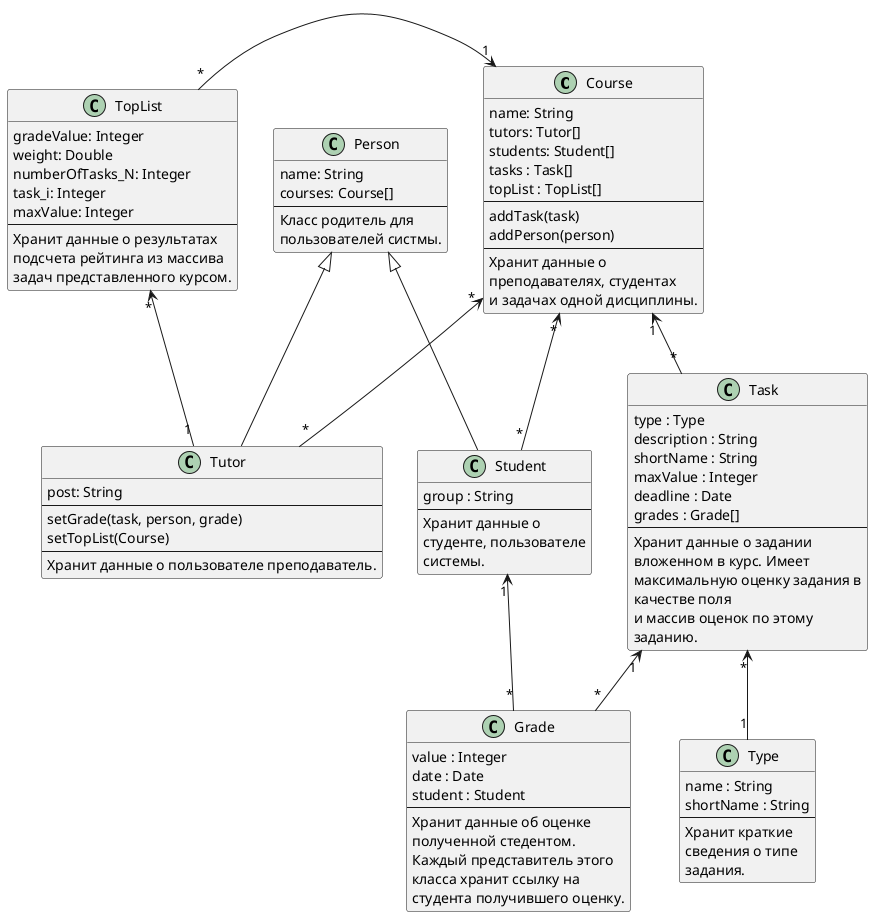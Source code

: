 @startuml classesDiagram
class  Course {
    name: String
    tutors: Tutor[]
    students: Student[]
    tasks : Task[]
    topList : TopList[]
    ---
    addTask(task)
    addPerson(person)
    ---
    Хранит данные о 
    преподавателях, студентах 
    и задачах одной дисциплины.
}
class Person{
    name: String
    courses: Course[]
    ---
    Класс родитель для
    пользователей систмы.
}
class Tutor extends Person {
    post: String    
    ---
    setGrade(task, person, grade)
    setTopList(Course)
    ---
    Хранит данные о пользователе преподаватель.
}
class Student extends Person {
    group : String
    ---
    Хранит данные о
    студенте, пользователе
    системы.
}
class Type {
    name : String
    shortName : String
    ---
    Хранит краткие
    сведения о типе
    задания.
}
class Task {
    type : Type
    description : String
    shortName : String
    maxValue : Integer
    deadline : Date
    grades : Grade[]
    ---
    Хранит данные о задании
    вложенном в курс. Имеет
    максимальную оценку задания в
    качестве поля
    и массив оценок по этому
    заданию.
}
class Grade {
    value : Integer
    date : Date
    student : Student
    ---
    Хранит данные об оценке
    полученной стедентом.
    Каждый представитель этого
    класса хранит ссылку на 
    студента получившего оценку.
}
class TopList{
    gradeValue: Integer
    weight: Double
    numberOfTasks_N: Integer
    task_i: Integer
    maxValue: Integer
    ---
    Хранит данные о результатах\nподсчета рейтинга из массива\nзадач представленного курсом.
}

Course "*" <-- "*" Tutor
Course "*" <-- "*" Student
Course "1" <-- "*" Task
Student "1" <-- "*" Grade
Task "*" <-- "1" Type
Task "1" <-- "*" Grade
TopList "*" -> "1" Course
Tutor "1" --> "*" TopList
@enduml